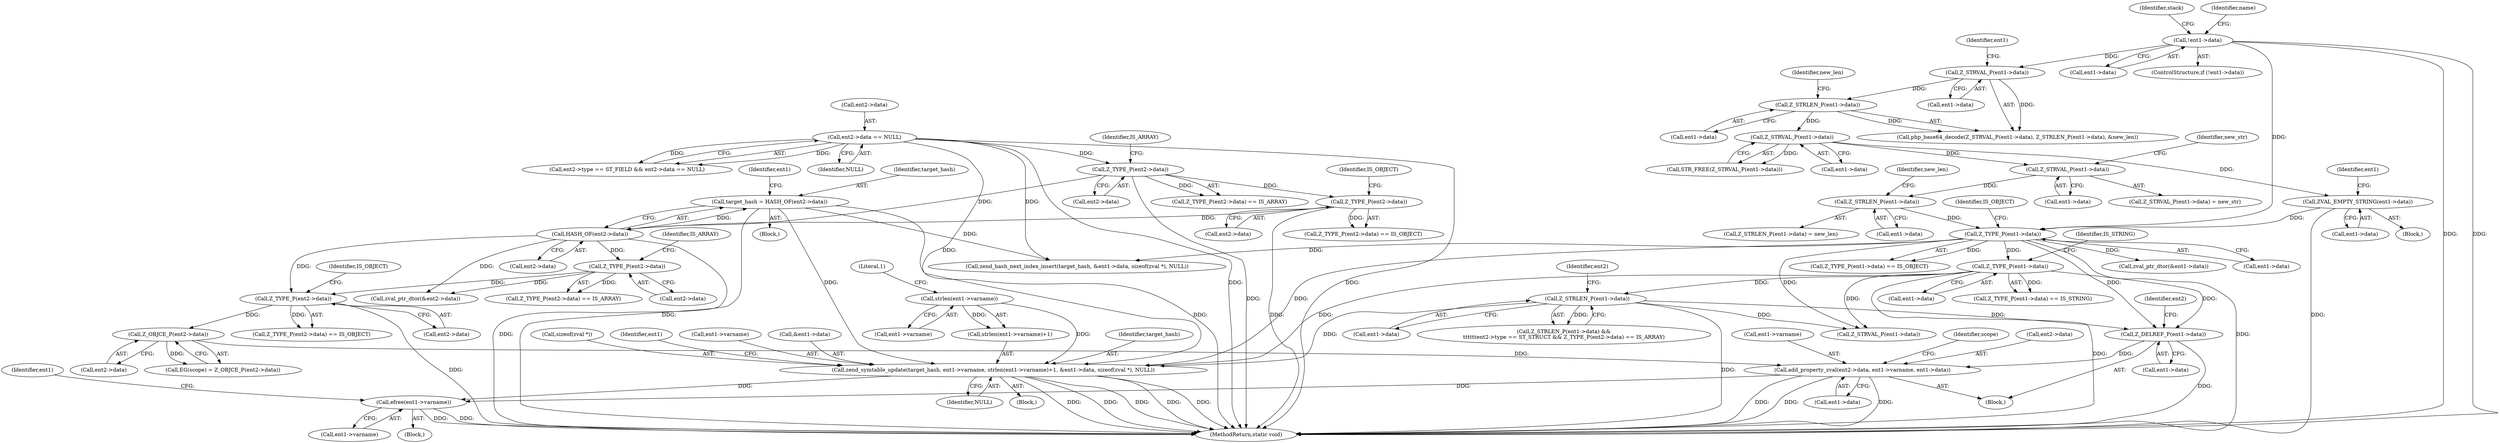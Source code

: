 digraph "0_php-src_a14fdb9746262549bbbb96abb87338bacd147e1b?w=1_0@API" {
"1000522" [label="(Call,efree(ent1->varname))"];
"1000504" [label="(Call,zend_symtable_update(target_hash, ent1->varname, strlen(ent1->varname)+1, &ent1->data, sizeof(zval *), NULL))"];
"1000344" [label="(Call,target_hash = HASH_OF(ent2->data))"];
"1000346" [label="(Call,HASH_OF(ent2->data))"];
"1000338" [label="(Call,Z_TYPE_P(ent2->data))"];
"1000332" [label="(Call,Z_TYPE_P(ent2->data))"];
"1000315" [label="(Call,ent2->data == NULL)"];
"1000510" [label="(Call,strlen(ent1->varname))"];
"1000264" [label="(Call,Z_TYPE_P(ent1->data))"];
"1000258" [label="(Call,ZVAL_EMPTY_STRING(ent1->data))"];
"1000237" [label="(Call,Z_STRVAL_P(ent1->data))"];
"1000230" [label="(Call,Z_STRLEN_P(ent1->data))"];
"1000226" [label="(Call,Z_STRVAL_P(ent1->data))"];
"1000186" [label="(Call,!ent1->data)"];
"1000251" [label="(Call,Z_STRLEN_P(ent1->data))"];
"1000245" [label="(Call,Z_STRVAL_P(ent1->data))"];
"1000365" [label="(Call,Z_TYPE_P(ent1->data))"];
"1000371" [label="(Call,Z_STRLEN_P(ent1->data))"];
"1000488" [label="(Call,add_property_zval(ent2->data, ent1->varname, ent1->data))"];
"1000480" [label="(Call,Z_OBJCE_P(ent2->data))"];
"1000466" [label="(Call,Z_TYPE_P(ent2->data))"];
"1000382" [label="(Call,Z_TYPE_P(ent2->data))"];
"1000484" [label="(Call,Z_DELREF_P(ent1->data))"];
"1000227" [label="(Call,ent1->data)"];
"1000490" [label="(Identifier,ent2)"];
"1000365" [label="(Call,Z_TYPE_P(ent1->data))"];
"1000448" [label="(Call,zval_ptr_dtor(&ent2->data))"];
"1000194" [label="(Identifier,stack)"];
"1000528" [label="(Call,zend_hash_next_index_insert(target_hash, &ent1->data, sizeof(zval *), NULL))"];
"1000186" [label="(Call,!ent1->data)"];
"1000255" [label="(Identifier,new_len)"];
"1000336" [label="(Identifier,IS_ARRAY)"];
"1000523" [label="(Call,ent1->varname)"];
"1000477" [label="(Call,EG(scope) = Z_OBJCE_P(ent2->data))"];
"1000187" [label="(Call,ent1->data)"];
"1000338" [label="(Call,Z_TYPE_P(ent2->data))"];
"1000352" [label="(Identifier,ent1)"];
"1000354" [label="(Block,)"];
"1000346" [label="(Call,HASH_OF(ent2->data))"];
"1000538" [label="(Identifier,ent1)"];
"1000225" [label="(Call,php_base64_decode(Z_STRVAL_P(ent1->data), Z_STRLEN_P(ent1->data), &new_len))"];
"1000471" [label="(Block,)"];
"1000321" [label="(Call,zval_ptr_dtor(&ent1->data))"];
"1000215" [label="(Identifier,name)"];
"1000382" [label="(Call,Z_TYPE_P(ent2->data))"];
"1000244" [label="(Call,Z_STRVAL_P(ent1->data) = new_str)"];
"1000251" [label="(Call,Z_STRLEN_P(ent1->data))"];
"1000372" [label="(Call,ent1->data)"];
"1000258" [label="(Call,ZVAL_EMPTY_STRING(ent1->data))"];
"1000268" [label="(Identifier,IS_OBJECT)"];
"1000342" [label="(Identifier,IS_OBJECT)"];
"1000266" [label="(Identifier,ent1)"];
"1000485" [label="(Call,ent1->data)"];
"1000371" [label="(Call,Z_STRLEN_P(ent1->data))"];
"1000521" [label="(Identifier,NULL)"];
"1000331" [label="(Call,Z_TYPE_P(ent2->data) == IS_ARRAY)"];
"1000337" [label="(Call,Z_TYPE_P(ent2->data) == IS_OBJECT)"];
"1000522" [label="(Call,efree(ent1->varname))"];
"1000511" [label="(Call,ent1->varname)"];
"1000470" [label="(Identifier,IS_OBJECT)"];
"1000259" [label="(Call,ent1->data)"];
"1000315" [label="(Call,ent2->data == NULL)"];
"1000386" [label="(Identifier,IS_ARRAY)"];
"1000505" [label="(Identifier,target_hash)"];
"1000236" [label="(Call,STR_FREE(Z_STRVAL_P(ent1->data)))"];
"1000515" [label="(Call,&ent1->data)"];
"1000235" [label="(Identifier,new_len)"];
"1000514" [label="(Literal,1)"];
"1000309" [label="(Call,ent2->type == ST_FIELD && ent2->data == NULL)"];
"1000489" [label="(Call,ent2->data)"];
"1000488" [label="(Call,add_property_zval(ent2->data, ent1->varname, ent1->data))"];
"1000347" [label="(Call,ent2->data)"];
"1000316" [label="(Call,ent2->data)"];
"1000265" [label="(Call,ent1->data)"];
"1000252" [label="(Call,ent1->data)"];
"1000339" [label="(Call,ent2->data)"];
"1000504" [label="(Call,zend_symtable_update(target_hash, ent1->varname, strlen(ent1->varname)+1, &ent1->data, sizeof(zval *), NULL))"];
"1000466" [label="(Call,Z_TYPE_P(ent2->data))"];
"1000370" [label="(Call,Z_STRLEN_P(ent1->data) &&\n\t\t\t\t\t\tent2->type == ST_STRUCT && Z_TYPE_P(ent2->data) == IS_ARRAY)"];
"1000509" [label="(Call,strlen(ent1->varname)+1)"];
"1000383" [label="(Call,ent2->data)"];
"1000364" [label="(Call,Z_TYPE_P(ent1->data) == IS_STRING)"];
"1000481" [label="(Call,ent2->data)"];
"1000332" [label="(Call,Z_TYPE_P(ent2->data))"];
"1000492" [label="(Call,ent1->varname)"];
"1000231" [label="(Call,ent1->data)"];
"1000510" [label="(Call,strlen(ent1->varname))"];
"1000480" [label="(Call,Z_OBJCE_P(ent2->data))"];
"1000257" [label="(Block,)"];
"1000343" [label="(Block,)"];
"1000245" [label="(Call,Z_STRVAL_P(ent1->data))"];
"1000249" [label="(Identifier,new_str)"];
"1000586" [label="(MethodReturn,static void)"];
"1000524" [label="(Identifier,ent1)"];
"1000226" [label="(Call,Z_STRVAL_P(ent1->data))"];
"1000237" [label="(Call,Z_STRVAL_P(ent1->data))"];
"1000246" [label="(Call,ent1->data)"];
"1000381" [label="(Call,Z_TYPE_P(ent2->data) == IS_ARRAY)"];
"1000369" [label="(Identifier,IS_STRING)"];
"1000185" [label="(ControlStructure,if (!ent1->data))"];
"1000465" [label="(Call,Z_TYPE_P(ent2->data) == IS_OBJECT)"];
"1000238" [label="(Call,ent1->data)"];
"1000250" [label="(Call,Z_STRLEN_P(ent1->data) = new_len)"];
"1000467" [label="(Call,ent2->data)"];
"1000500" [label="(Identifier,scope)"];
"1000519" [label="(Call,sizeof(zval *))"];
"1000232" [label="(Identifier,ent1)"];
"1000506" [label="(Call,ent1->varname)"];
"1000393" [label="(Call,Z_STRVAL_P(ent1->data))"];
"1000264" [label="(Call,Z_TYPE_P(ent1->data))"];
"1000503" [label="(Block,)"];
"1000378" [label="(Identifier,ent2)"];
"1000484" [label="(Call,Z_DELREF_P(ent1->data))"];
"1000345" [label="(Identifier,target_hash)"];
"1000319" [label="(Identifier,NULL)"];
"1000263" [label="(Call,Z_TYPE_P(ent1->data) == IS_OBJECT)"];
"1000333" [label="(Call,ent2->data)"];
"1000344" [label="(Call,target_hash = HASH_OF(ent2->data))"];
"1000366" [label="(Call,ent1->data)"];
"1000230" [label="(Call,Z_STRLEN_P(ent1->data))"];
"1000495" [label="(Call,ent1->data)"];
"1000522" -> "1000354"  [label="AST: "];
"1000522" -> "1000523"  [label="CFG: "];
"1000523" -> "1000522"  [label="AST: "];
"1000538" -> "1000522"  [label="CFG: "];
"1000522" -> "1000586"  [label="DDG: "];
"1000522" -> "1000586"  [label="DDG: "];
"1000504" -> "1000522"  [label="DDG: "];
"1000488" -> "1000522"  [label="DDG: "];
"1000504" -> "1000503"  [label="AST: "];
"1000504" -> "1000521"  [label="CFG: "];
"1000505" -> "1000504"  [label="AST: "];
"1000506" -> "1000504"  [label="AST: "];
"1000509" -> "1000504"  [label="AST: "];
"1000515" -> "1000504"  [label="AST: "];
"1000519" -> "1000504"  [label="AST: "];
"1000521" -> "1000504"  [label="AST: "];
"1000524" -> "1000504"  [label="CFG: "];
"1000504" -> "1000586"  [label="DDG: "];
"1000504" -> "1000586"  [label="DDG: "];
"1000504" -> "1000586"  [label="DDG: "];
"1000504" -> "1000586"  [label="DDG: "];
"1000504" -> "1000586"  [label="DDG: "];
"1000344" -> "1000504"  [label="DDG: "];
"1000510" -> "1000504"  [label="DDG: "];
"1000264" -> "1000504"  [label="DDG: "];
"1000365" -> "1000504"  [label="DDG: "];
"1000371" -> "1000504"  [label="DDG: "];
"1000315" -> "1000504"  [label="DDG: "];
"1000344" -> "1000343"  [label="AST: "];
"1000344" -> "1000346"  [label="CFG: "];
"1000345" -> "1000344"  [label="AST: "];
"1000346" -> "1000344"  [label="AST: "];
"1000352" -> "1000344"  [label="CFG: "];
"1000344" -> "1000586"  [label="DDG: "];
"1000344" -> "1000586"  [label="DDG: "];
"1000346" -> "1000344"  [label="DDG: "];
"1000344" -> "1000528"  [label="DDG: "];
"1000346" -> "1000347"  [label="CFG: "];
"1000347" -> "1000346"  [label="AST: "];
"1000346" -> "1000586"  [label="DDG: "];
"1000338" -> "1000346"  [label="DDG: "];
"1000332" -> "1000346"  [label="DDG: "];
"1000346" -> "1000382"  [label="DDG: "];
"1000346" -> "1000448"  [label="DDG: "];
"1000346" -> "1000466"  [label="DDG: "];
"1000338" -> "1000337"  [label="AST: "];
"1000338" -> "1000339"  [label="CFG: "];
"1000339" -> "1000338"  [label="AST: "];
"1000342" -> "1000338"  [label="CFG: "];
"1000338" -> "1000586"  [label="DDG: "];
"1000338" -> "1000337"  [label="DDG: "];
"1000332" -> "1000338"  [label="DDG: "];
"1000332" -> "1000331"  [label="AST: "];
"1000332" -> "1000333"  [label="CFG: "];
"1000333" -> "1000332"  [label="AST: "];
"1000336" -> "1000332"  [label="CFG: "];
"1000332" -> "1000586"  [label="DDG: "];
"1000332" -> "1000331"  [label="DDG: "];
"1000315" -> "1000332"  [label="DDG: "];
"1000315" -> "1000309"  [label="AST: "];
"1000315" -> "1000319"  [label="CFG: "];
"1000316" -> "1000315"  [label="AST: "];
"1000319" -> "1000315"  [label="AST: "];
"1000309" -> "1000315"  [label="CFG: "];
"1000315" -> "1000586"  [label="DDG: "];
"1000315" -> "1000586"  [label="DDG: "];
"1000315" -> "1000309"  [label="DDG: "];
"1000315" -> "1000309"  [label="DDG: "];
"1000315" -> "1000528"  [label="DDG: "];
"1000510" -> "1000509"  [label="AST: "];
"1000510" -> "1000511"  [label="CFG: "];
"1000511" -> "1000510"  [label="AST: "];
"1000514" -> "1000510"  [label="CFG: "];
"1000510" -> "1000509"  [label="DDG: "];
"1000264" -> "1000263"  [label="AST: "];
"1000264" -> "1000265"  [label="CFG: "];
"1000265" -> "1000264"  [label="AST: "];
"1000268" -> "1000264"  [label="CFG: "];
"1000264" -> "1000586"  [label="DDG: "];
"1000264" -> "1000263"  [label="DDG: "];
"1000258" -> "1000264"  [label="DDG: "];
"1000186" -> "1000264"  [label="DDG: "];
"1000251" -> "1000264"  [label="DDG: "];
"1000264" -> "1000321"  [label="DDG: "];
"1000264" -> "1000365"  [label="DDG: "];
"1000264" -> "1000393"  [label="DDG: "];
"1000264" -> "1000484"  [label="DDG: "];
"1000264" -> "1000528"  [label="DDG: "];
"1000258" -> "1000257"  [label="AST: "];
"1000258" -> "1000259"  [label="CFG: "];
"1000259" -> "1000258"  [label="AST: "];
"1000266" -> "1000258"  [label="CFG: "];
"1000258" -> "1000586"  [label="DDG: "];
"1000237" -> "1000258"  [label="DDG: "];
"1000237" -> "1000236"  [label="AST: "];
"1000237" -> "1000238"  [label="CFG: "];
"1000238" -> "1000237"  [label="AST: "];
"1000236" -> "1000237"  [label="CFG: "];
"1000237" -> "1000236"  [label="DDG: "];
"1000230" -> "1000237"  [label="DDG: "];
"1000237" -> "1000245"  [label="DDG: "];
"1000230" -> "1000225"  [label="AST: "];
"1000230" -> "1000231"  [label="CFG: "];
"1000231" -> "1000230"  [label="AST: "];
"1000235" -> "1000230"  [label="CFG: "];
"1000230" -> "1000225"  [label="DDG: "];
"1000226" -> "1000230"  [label="DDG: "];
"1000226" -> "1000225"  [label="AST: "];
"1000226" -> "1000227"  [label="CFG: "];
"1000227" -> "1000226"  [label="AST: "];
"1000232" -> "1000226"  [label="CFG: "];
"1000226" -> "1000225"  [label="DDG: "];
"1000186" -> "1000226"  [label="DDG: "];
"1000186" -> "1000185"  [label="AST: "];
"1000186" -> "1000187"  [label="CFG: "];
"1000187" -> "1000186"  [label="AST: "];
"1000194" -> "1000186"  [label="CFG: "];
"1000215" -> "1000186"  [label="CFG: "];
"1000186" -> "1000586"  [label="DDG: "];
"1000186" -> "1000586"  [label="DDG: "];
"1000251" -> "1000250"  [label="AST: "];
"1000251" -> "1000252"  [label="CFG: "];
"1000252" -> "1000251"  [label="AST: "];
"1000255" -> "1000251"  [label="CFG: "];
"1000245" -> "1000251"  [label="DDG: "];
"1000245" -> "1000244"  [label="AST: "];
"1000245" -> "1000246"  [label="CFG: "];
"1000246" -> "1000245"  [label="AST: "];
"1000249" -> "1000245"  [label="CFG: "];
"1000365" -> "1000364"  [label="AST: "];
"1000365" -> "1000366"  [label="CFG: "];
"1000366" -> "1000365"  [label="AST: "];
"1000369" -> "1000365"  [label="CFG: "];
"1000365" -> "1000586"  [label="DDG: "];
"1000365" -> "1000364"  [label="DDG: "];
"1000365" -> "1000371"  [label="DDG: "];
"1000365" -> "1000393"  [label="DDG: "];
"1000365" -> "1000484"  [label="DDG: "];
"1000371" -> "1000370"  [label="AST: "];
"1000371" -> "1000372"  [label="CFG: "];
"1000372" -> "1000371"  [label="AST: "];
"1000378" -> "1000371"  [label="CFG: "];
"1000370" -> "1000371"  [label="CFG: "];
"1000371" -> "1000586"  [label="DDG: "];
"1000371" -> "1000370"  [label="DDG: "];
"1000371" -> "1000393"  [label="DDG: "];
"1000371" -> "1000484"  [label="DDG: "];
"1000488" -> "1000471"  [label="AST: "];
"1000488" -> "1000495"  [label="CFG: "];
"1000489" -> "1000488"  [label="AST: "];
"1000492" -> "1000488"  [label="AST: "];
"1000495" -> "1000488"  [label="AST: "];
"1000500" -> "1000488"  [label="CFG: "];
"1000488" -> "1000586"  [label="DDG: "];
"1000488" -> "1000586"  [label="DDG: "];
"1000488" -> "1000586"  [label="DDG: "];
"1000480" -> "1000488"  [label="DDG: "];
"1000484" -> "1000488"  [label="DDG: "];
"1000480" -> "1000477"  [label="AST: "];
"1000480" -> "1000481"  [label="CFG: "];
"1000481" -> "1000480"  [label="AST: "];
"1000477" -> "1000480"  [label="CFG: "];
"1000480" -> "1000477"  [label="DDG: "];
"1000466" -> "1000480"  [label="DDG: "];
"1000466" -> "1000465"  [label="AST: "];
"1000466" -> "1000467"  [label="CFG: "];
"1000467" -> "1000466"  [label="AST: "];
"1000470" -> "1000466"  [label="CFG: "];
"1000466" -> "1000586"  [label="DDG: "];
"1000466" -> "1000465"  [label="DDG: "];
"1000382" -> "1000466"  [label="DDG: "];
"1000382" -> "1000381"  [label="AST: "];
"1000382" -> "1000383"  [label="CFG: "];
"1000383" -> "1000382"  [label="AST: "];
"1000386" -> "1000382"  [label="CFG: "];
"1000382" -> "1000381"  [label="DDG: "];
"1000382" -> "1000448"  [label="DDG: "];
"1000484" -> "1000471"  [label="AST: "];
"1000484" -> "1000485"  [label="CFG: "];
"1000485" -> "1000484"  [label="AST: "];
"1000490" -> "1000484"  [label="CFG: "];
"1000484" -> "1000586"  [label="DDG: "];
}
